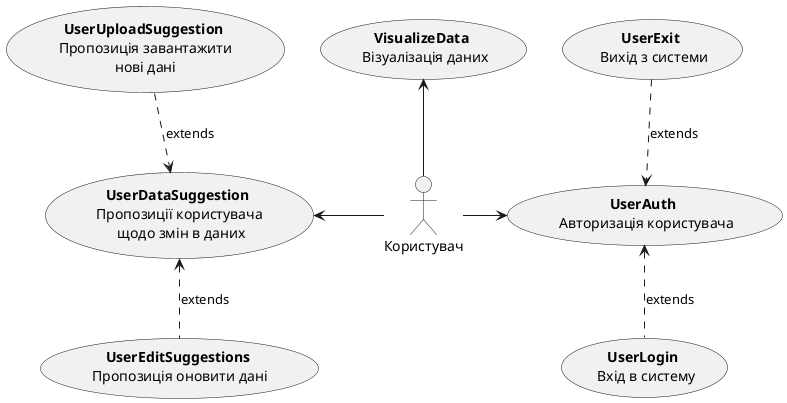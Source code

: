 <center style="
    border-radius:4px;
    border: 1px solid #cfd7e6;
    box-shadow: 0 1px 3px 0 rgba(89,105,129,.05), 0 1px 1px 0 rgba(0,0,0,.025);
    padding: 1em;"
    >

@startuml
    actor "Користувач" as User
    
    usecase "<b>UserLogin<b> \n Вхід в систему" as UC_1
    usecase "<b>UserExit<b> \n Вихід з системи" as UC_2
    usecase "<b>UserEditSuggestions<b> \n Пропозиція оновити дані " as UC_3
    usecase "<b>UserUploadSuggestion<b> \n Пропозиція завантажити \n нові дані " as UC_4
    usecase "<b>VisualizeData<b> \n Візуалізація даних" as UC_5
    usecase "<b>UserAuth<b> \n Авторизація користувача" as UC_6
    usecase "<b>UserDataSuggestion<b> \n Пропозиції користувача \n щодо змін в даних" as UC_7

    UC_1 .u.> UC_6:extends
    UC_2 .d.> UC_6:extends
    
    UC_3 .u.> UC_7:extends
    UC_4 .d.> UC_7:extends
    
    User -l-> UC_7
    User -r-> UC_6
    User -u-> UC_5

@enduml

</center>